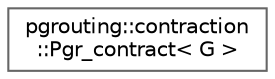 digraph "Graphical Class Hierarchy"
{
 // LATEX_PDF_SIZE
  bgcolor="transparent";
  edge [fontname=Helvetica,fontsize=10,labelfontname=Helvetica,labelfontsize=10];
  node [fontname=Helvetica,fontsize=10,shape=box,height=0.2,width=0.4];
  rankdir="LR";
  Node0 [id="Node000000",label="pgrouting::contraction\l::Pgr_contract\< G \>",height=0.2,width=0.4,color="grey40", fillcolor="white", style="filled",URL="$classpgrouting_1_1contraction_1_1Pgr__contract.html",tooltip=" "];
}
